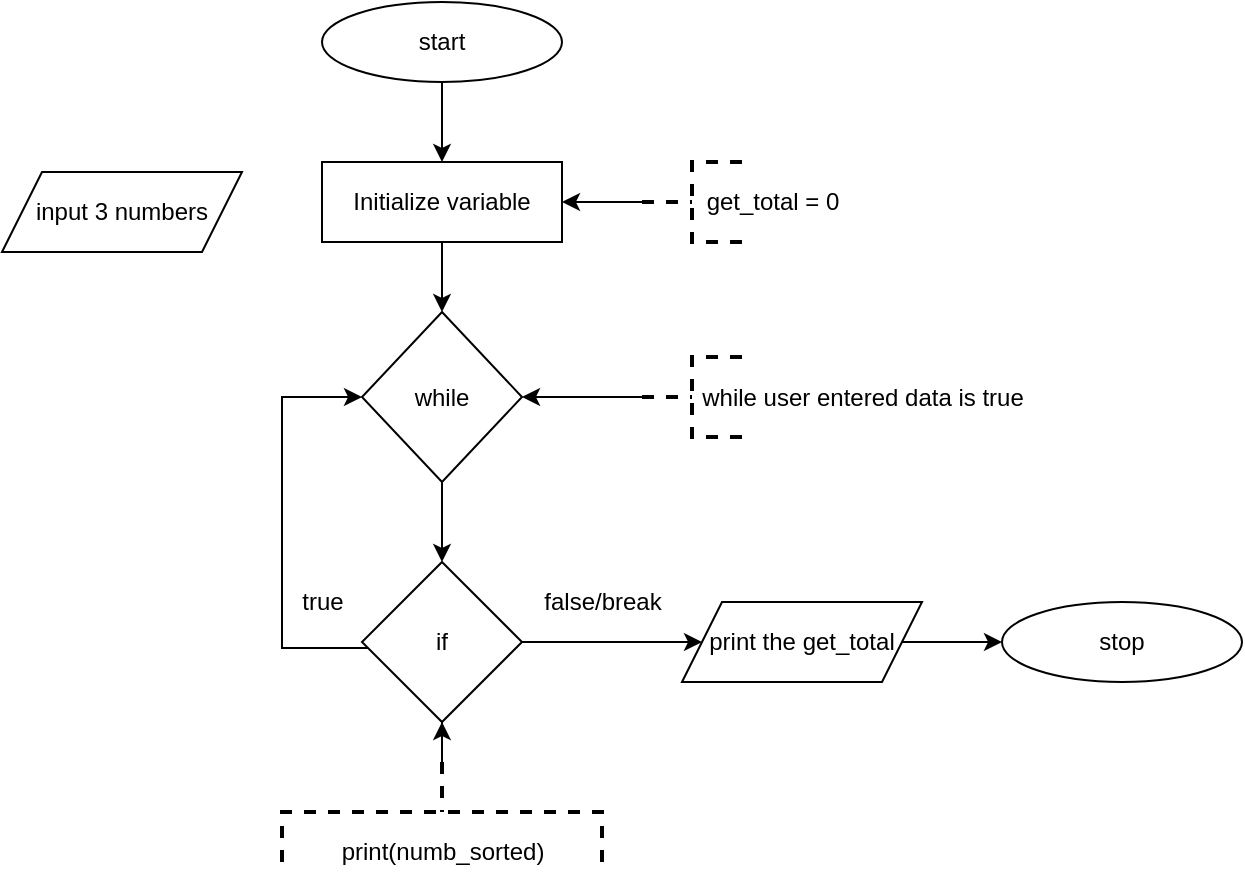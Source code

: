 <mxfile version="20.8.23" type="github">
  <diagram name="Page-1" id="jUZhV9qh7ECJqlfnPmOa">
    <mxGraphModel dx="1266" dy="529" grid="1" gridSize="10" guides="1" tooltips="1" connect="1" arrows="1" fold="1" page="1" pageScale="1" pageWidth="850" pageHeight="1100" math="0" shadow="0">
      <root>
        <mxCell id="0" />
        <mxCell id="1" parent="0" />
        <mxCell id="pmI92yxCtNxKzy5I8zgO-21" value="" style="edgeStyle=orthogonalEdgeStyle;rounded=0;orthogonalLoop=1;jettySize=auto;html=1;" edge="1" parent="1" source="pmI92yxCtNxKzy5I8zgO-2" target="pmI92yxCtNxKzy5I8zgO-5">
          <mxGeometry relative="1" as="geometry" />
        </mxCell>
        <mxCell id="pmI92yxCtNxKzy5I8zgO-2" value="start" style="ellipse;whiteSpace=wrap;html=1;container=0;" vertex="1" parent="1">
          <mxGeometry x="260" y="120" width="120" height="40" as="geometry" />
        </mxCell>
        <mxCell id="pmI92yxCtNxKzy5I8zgO-3" value="input 3 numbers" style="shape=parallelogram;perimeter=parallelogramPerimeter;whiteSpace=wrap;html=1;fixedSize=1;container=0;" vertex="1" parent="1">
          <mxGeometry x="100" y="205" width="120" height="40" as="geometry" />
        </mxCell>
        <mxCell id="pmI92yxCtNxKzy5I8zgO-23" value="" style="edgeStyle=orthogonalEdgeStyle;rounded=0;orthogonalLoop=1;jettySize=auto;html=1;" edge="1" parent="1" source="pmI92yxCtNxKzy5I8zgO-5" target="pmI92yxCtNxKzy5I8zgO-22">
          <mxGeometry relative="1" as="geometry" />
        </mxCell>
        <mxCell id="pmI92yxCtNxKzy5I8zgO-5" value="Initialize variable" style="rounded=0;whiteSpace=wrap;html=1;container=0;" vertex="1" parent="1">
          <mxGeometry x="260" y="200" width="120" height="40" as="geometry" />
        </mxCell>
        <mxCell id="pmI92yxCtNxKzy5I8zgO-36" value="" style="edgeStyle=orthogonalEdgeStyle;rounded=0;orthogonalLoop=1;jettySize=auto;html=1;" edge="1" parent="1" source="pmI92yxCtNxKzy5I8zgO-7" target="pmI92yxCtNxKzy5I8zgO-9">
          <mxGeometry relative="1" as="geometry" />
        </mxCell>
        <mxCell id="pmI92yxCtNxKzy5I8zgO-7" value="print the get_total" style="shape=parallelogram;perimeter=parallelogramPerimeter;whiteSpace=wrap;html=1;fixedSize=1;rounded=0;container=0;" vertex="1" parent="1">
          <mxGeometry x="440" y="420" width="120" height="40" as="geometry" />
        </mxCell>
        <mxCell id="pmI92yxCtNxKzy5I8zgO-9" value="stop" style="ellipse;whiteSpace=wrap;html=1;container=0;" vertex="1" parent="1">
          <mxGeometry x="600" y="420" width="120" height="40" as="geometry" />
        </mxCell>
        <mxCell id="pmI92yxCtNxKzy5I8zgO-33" value="" style="edgeStyle=orthogonalEdgeStyle;rounded=0;orthogonalLoop=1;jettySize=auto;html=1;" edge="1" parent="1" source="pmI92yxCtNxKzy5I8zgO-12" target="pmI92yxCtNxKzy5I8zgO-5">
          <mxGeometry relative="1" as="geometry" />
        </mxCell>
        <mxCell id="pmI92yxCtNxKzy5I8zgO-12" value="" style="strokeWidth=2;html=1;shape=mxgraph.flowchart.annotation_2;align=left;labelPosition=right;pointerEvents=1;dashed=1;container=0;" vertex="1" parent="1">
          <mxGeometry x="420" y="200" width="50" height="40" as="geometry" />
        </mxCell>
        <mxCell id="pmI92yxCtNxKzy5I8zgO-13" value="get_total = 0" style="text;html=1;align=center;verticalAlign=middle;resizable=0;points=[];autosize=1;strokeColor=none;fillColor=none;container=0;" vertex="1" parent="1">
          <mxGeometry x="440" y="205" width="90" height="30" as="geometry" />
        </mxCell>
        <mxCell id="pmI92yxCtNxKzy5I8zgO-32" value="" style="edgeStyle=orthogonalEdgeStyle;rounded=0;orthogonalLoop=1;jettySize=auto;html=1;" edge="1" parent="1" source="pmI92yxCtNxKzy5I8zgO-15" target="pmI92yxCtNxKzy5I8zgO-22">
          <mxGeometry relative="1" as="geometry" />
        </mxCell>
        <mxCell id="pmI92yxCtNxKzy5I8zgO-15" value="" style="strokeWidth=2;html=1;shape=mxgraph.flowchart.annotation_2;align=left;labelPosition=right;pointerEvents=1;dashed=1;container=0;" vertex="1" parent="1">
          <mxGeometry x="420" y="297.5" width="50" height="40" as="geometry" />
        </mxCell>
        <mxCell id="pmI92yxCtNxKzy5I8zgO-16" value="while user entered data is true" style="text;html=1;align=center;verticalAlign=middle;resizable=0;points=[];autosize=1;strokeColor=none;fillColor=none;container=0;" vertex="1" parent="1">
          <mxGeometry x="440" y="302.5" width="180" height="30" as="geometry" />
        </mxCell>
        <mxCell id="pmI92yxCtNxKzy5I8zgO-31" value="" style="edgeStyle=orthogonalEdgeStyle;rounded=0;orthogonalLoop=1;jettySize=auto;html=1;" edge="1" parent="1" source="pmI92yxCtNxKzy5I8zgO-18" target="pmI92yxCtNxKzy5I8zgO-26">
          <mxGeometry relative="1" as="geometry" />
        </mxCell>
        <mxCell id="pmI92yxCtNxKzy5I8zgO-18" value="" style="strokeWidth=2;html=1;shape=mxgraph.flowchart.annotation_2;align=left;labelPosition=right;pointerEvents=1;dashed=1;container=0;direction=south;" vertex="1" parent="1">
          <mxGeometry x="240" y="500" width="160" height="50" as="geometry" />
        </mxCell>
        <mxCell id="pmI92yxCtNxKzy5I8zgO-19" value="print(numb_sorted)" style="text;html=1;align=center;verticalAlign=middle;resizable=0;points=[];autosize=1;strokeColor=none;fillColor=none;container=0;" vertex="1" parent="1">
          <mxGeometry x="260" y="530" width="120" height="30" as="geometry" />
        </mxCell>
        <mxCell id="pmI92yxCtNxKzy5I8zgO-27" value="" style="edgeStyle=orthogonalEdgeStyle;rounded=0;orthogonalLoop=1;jettySize=auto;html=1;" edge="1" parent="1" source="pmI92yxCtNxKzy5I8zgO-22" target="pmI92yxCtNxKzy5I8zgO-26">
          <mxGeometry relative="1" as="geometry" />
        </mxCell>
        <mxCell id="pmI92yxCtNxKzy5I8zgO-22" value="while" style="rhombus;whiteSpace=wrap;html=1;rounded=0;" vertex="1" parent="1">
          <mxGeometry x="280" y="275" width="80" height="85" as="geometry" />
        </mxCell>
        <mxCell id="pmI92yxCtNxKzy5I8zgO-28" style="edgeStyle=orthogonalEdgeStyle;rounded=0;orthogonalLoop=1;jettySize=auto;html=1;entryX=0;entryY=0.5;entryDx=0;entryDy=0;" edge="1" parent="1" source="pmI92yxCtNxKzy5I8zgO-26" target="pmI92yxCtNxKzy5I8zgO-22">
          <mxGeometry relative="1" as="geometry">
            <Array as="points">
              <mxPoint x="240" y="443" />
              <mxPoint x="240" y="318" />
            </Array>
          </mxGeometry>
        </mxCell>
        <mxCell id="pmI92yxCtNxKzy5I8zgO-35" value="" style="edgeStyle=orthogonalEdgeStyle;rounded=0;orthogonalLoop=1;jettySize=auto;html=1;" edge="1" parent="1" source="pmI92yxCtNxKzy5I8zgO-26" target="pmI92yxCtNxKzy5I8zgO-7">
          <mxGeometry relative="1" as="geometry" />
        </mxCell>
        <mxCell id="pmI92yxCtNxKzy5I8zgO-26" value="if" style="rhombus;whiteSpace=wrap;html=1;rounded=0;" vertex="1" parent="1">
          <mxGeometry x="280" y="400" width="80" height="80" as="geometry" />
        </mxCell>
        <mxCell id="pmI92yxCtNxKzy5I8zgO-29" value="true" style="text;html=1;align=center;verticalAlign=middle;resizable=0;points=[];autosize=1;strokeColor=none;fillColor=none;" vertex="1" parent="1">
          <mxGeometry x="240" y="405" width="40" height="30" as="geometry" />
        </mxCell>
        <mxCell id="pmI92yxCtNxKzy5I8zgO-37" value="false/break" style="text;html=1;align=center;verticalAlign=middle;resizable=0;points=[];autosize=1;strokeColor=none;fillColor=none;" vertex="1" parent="1">
          <mxGeometry x="360" y="405" width="80" height="30" as="geometry" />
        </mxCell>
      </root>
    </mxGraphModel>
  </diagram>
</mxfile>
